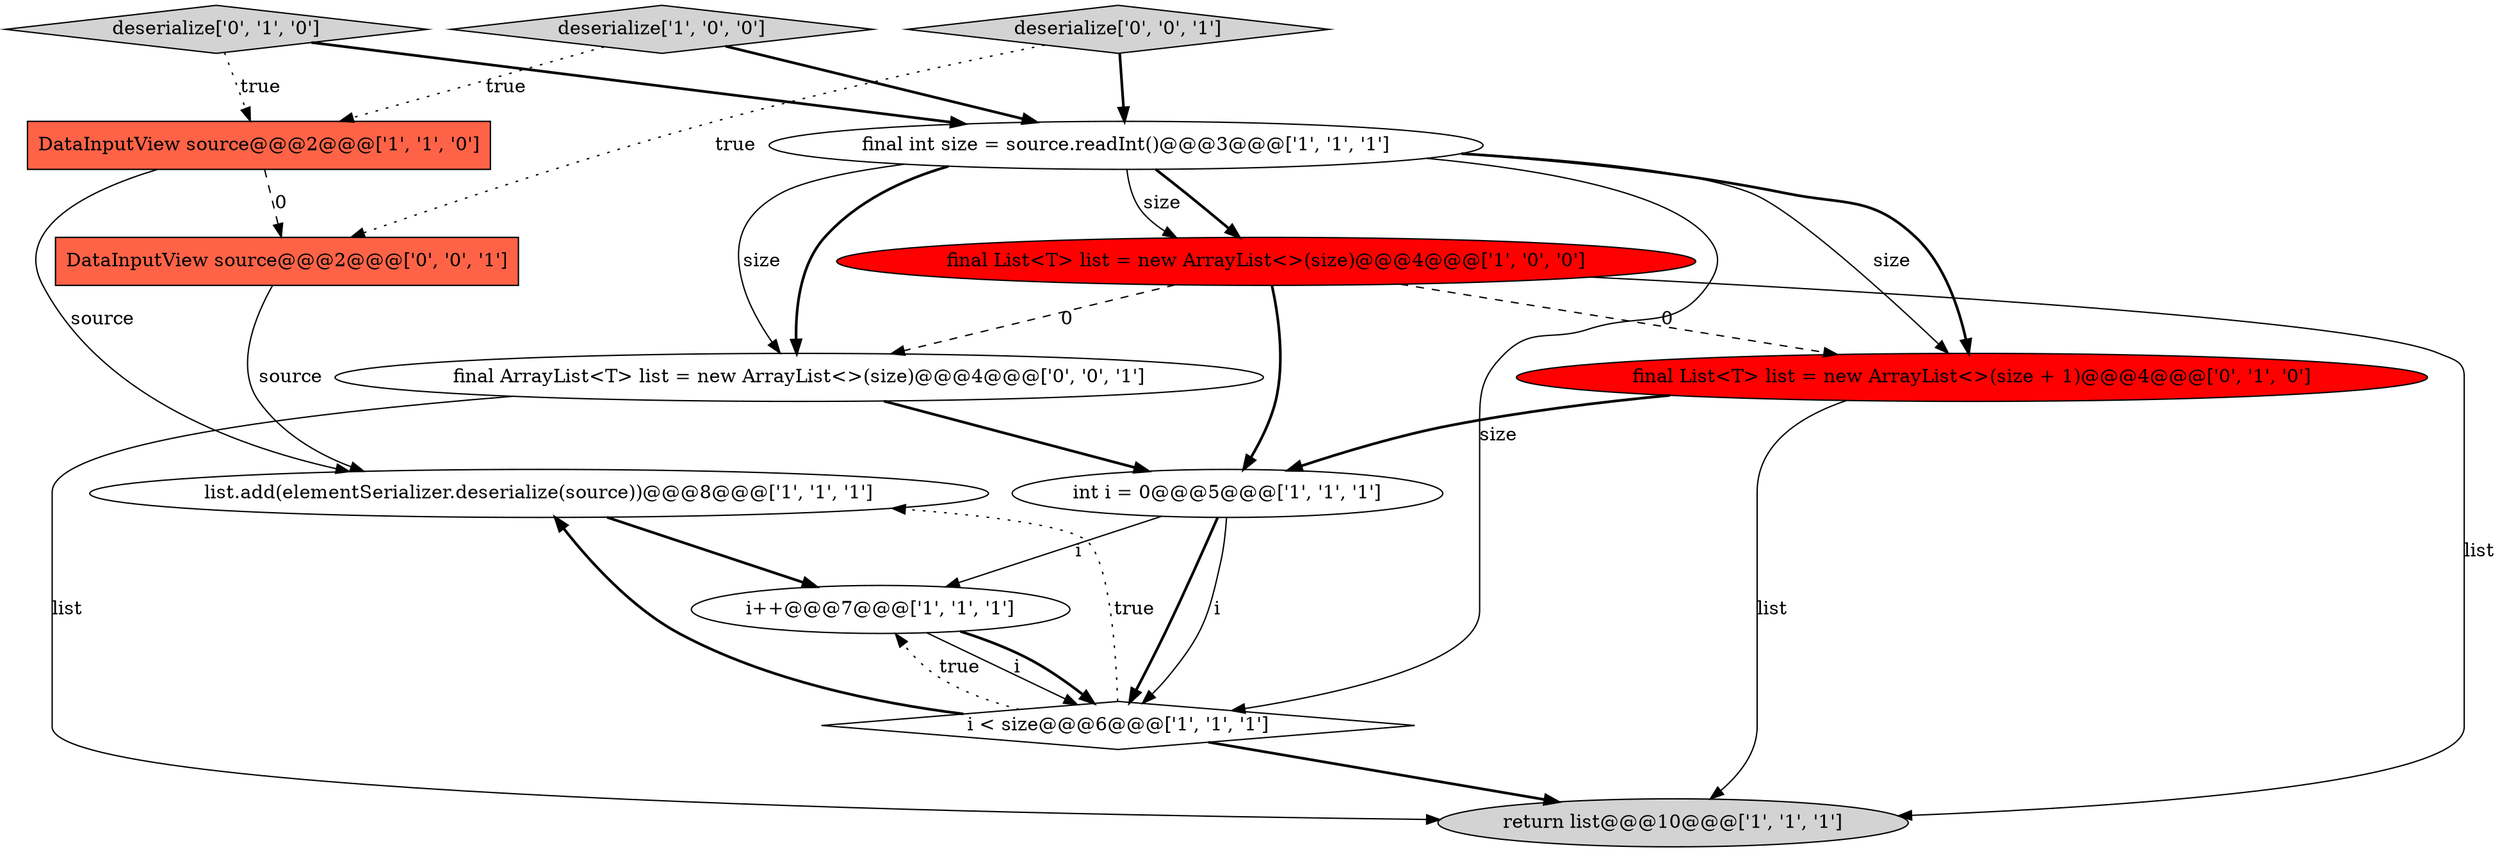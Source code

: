 digraph {
13 [style = filled, label = "DataInputView source@@@2@@@['0', '0', '1']", fillcolor = tomato, shape = box image = "AAA0AAABBB3BBB"];
4 [style = filled, label = "i++@@@7@@@['1', '1', '1']", fillcolor = white, shape = ellipse image = "AAA0AAABBB1BBB"];
7 [style = filled, label = "deserialize['1', '0', '0']", fillcolor = lightgray, shape = diamond image = "AAA0AAABBB1BBB"];
0 [style = filled, label = "return list@@@10@@@['1', '1', '1']", fillcolor = lightgray, shape = ellipse image = "AAA0AAABBB1BBB"];
10 [style = filled, label = "final List<T> list = new ArrayList<>(size + 1)@@@4@@@['0', '1', '0']", fillcolor = red, shape = ellipse image = "AAA1AAABBB2BBB"];
8 [style = filled, label = "DataInputView source@@@2@@@['1', '1', '0']", fillcolor = tomato, shape = box image = "AAA0AAABBB1BBB"];
12 [style = filled, label = "deserialize['0', '0', '1']", fillcolor = lightgray, shape = diamond image = "AAA0AAABBB3BBB"];
5 [style = filled, label = "list.add(elementSerializer.deserialize(source))@@@8@@@['1', '1', '1']", fillcolor = white, shape = ellipse image = "AAA0AAABBB1BBB"];
2 [style = filled, label = "int i = 0@@@5@@@['1', '1', '1']", fillcolor = white, shape = ellipse image = "AAA0AAABBB1BBB"];
6 [style = filled, label = "final int size = source.readInt()@@@3@@@['1', '1', '1']", fillcolor = white, shape = ellipse image = "AAA0AAABBB1BBB"];
11 [style = filled, label = "final ArrayList<T> list = new ArrayList<>(size)@@@4@@@['0', '0', '1']", fillcolor = white, shape = ellipse image = "AAA0AAABBB3BBB"];
9 [style = filled, label = "deserialize['0', '1', '0']", fillcolor = lightgray, shape = diamond image = "AAA0AAABBB2BBB"];
3 [style = filled, label = "final List<T> list = new ArrayList<>(size)@@@4@@@['1', '0', '0']", fillcolor = red, shape = ellipse image = "AAA1AAABBB1BBB"];
1 [style = filled, label = "i < size@@@6@@@['1', '1', '1']", fillcolor = white, shape = diamond image = "AAA0AAABBB1BBB"];
1->5 [style = bold, label=""];
13->5 [style = solid, label="source"];
6->1 [style = solid, label="size"];
6->3 [style = bold, label=""];
2->1 [style = bold, label=""];
4->1 [style = solid, label="i"];
11->0 [style = solid, label="list"];
1->4 [style = dotted, label="true"];
1->0 [style = bold, label=""];
8->5 [style = solid, label="source"];
6->11 [style = solid, label="size"];
12->6 [style = bold, label=""];
11->2 [style = bold, label=""];
6->10 [style = solid, label="size"];
9->6 [style = bold, label=""];
8->13 [style = dashed, label="0"];
9->8 [style = dotted, label="true"];
12->13 [style = dotted, label="true"];
3->2 [style = bold, label=""];
6->3 [style = solid, label="size"];
6->10 [style = bold, label=""];
6->11 [style = bold, label=""];
5->4 [style = bold, label=""];
7->6 [style = bold, label=""];
2->1 [style = solid, label="i"];
2->4 [style = solid, label="i"];
3->0 [style = solid, label="list"];
10->2 [style = bold, label=""];
4->1 [style = bold, label=""];
3->10 [style = dashed, label="0"];
7->8 [style = dotted, label="true"];
1->5 [style = dotted, label="true"];
3->11 [style = dashed, label="0"];
10->0 [style = solid, label="list"];
}
